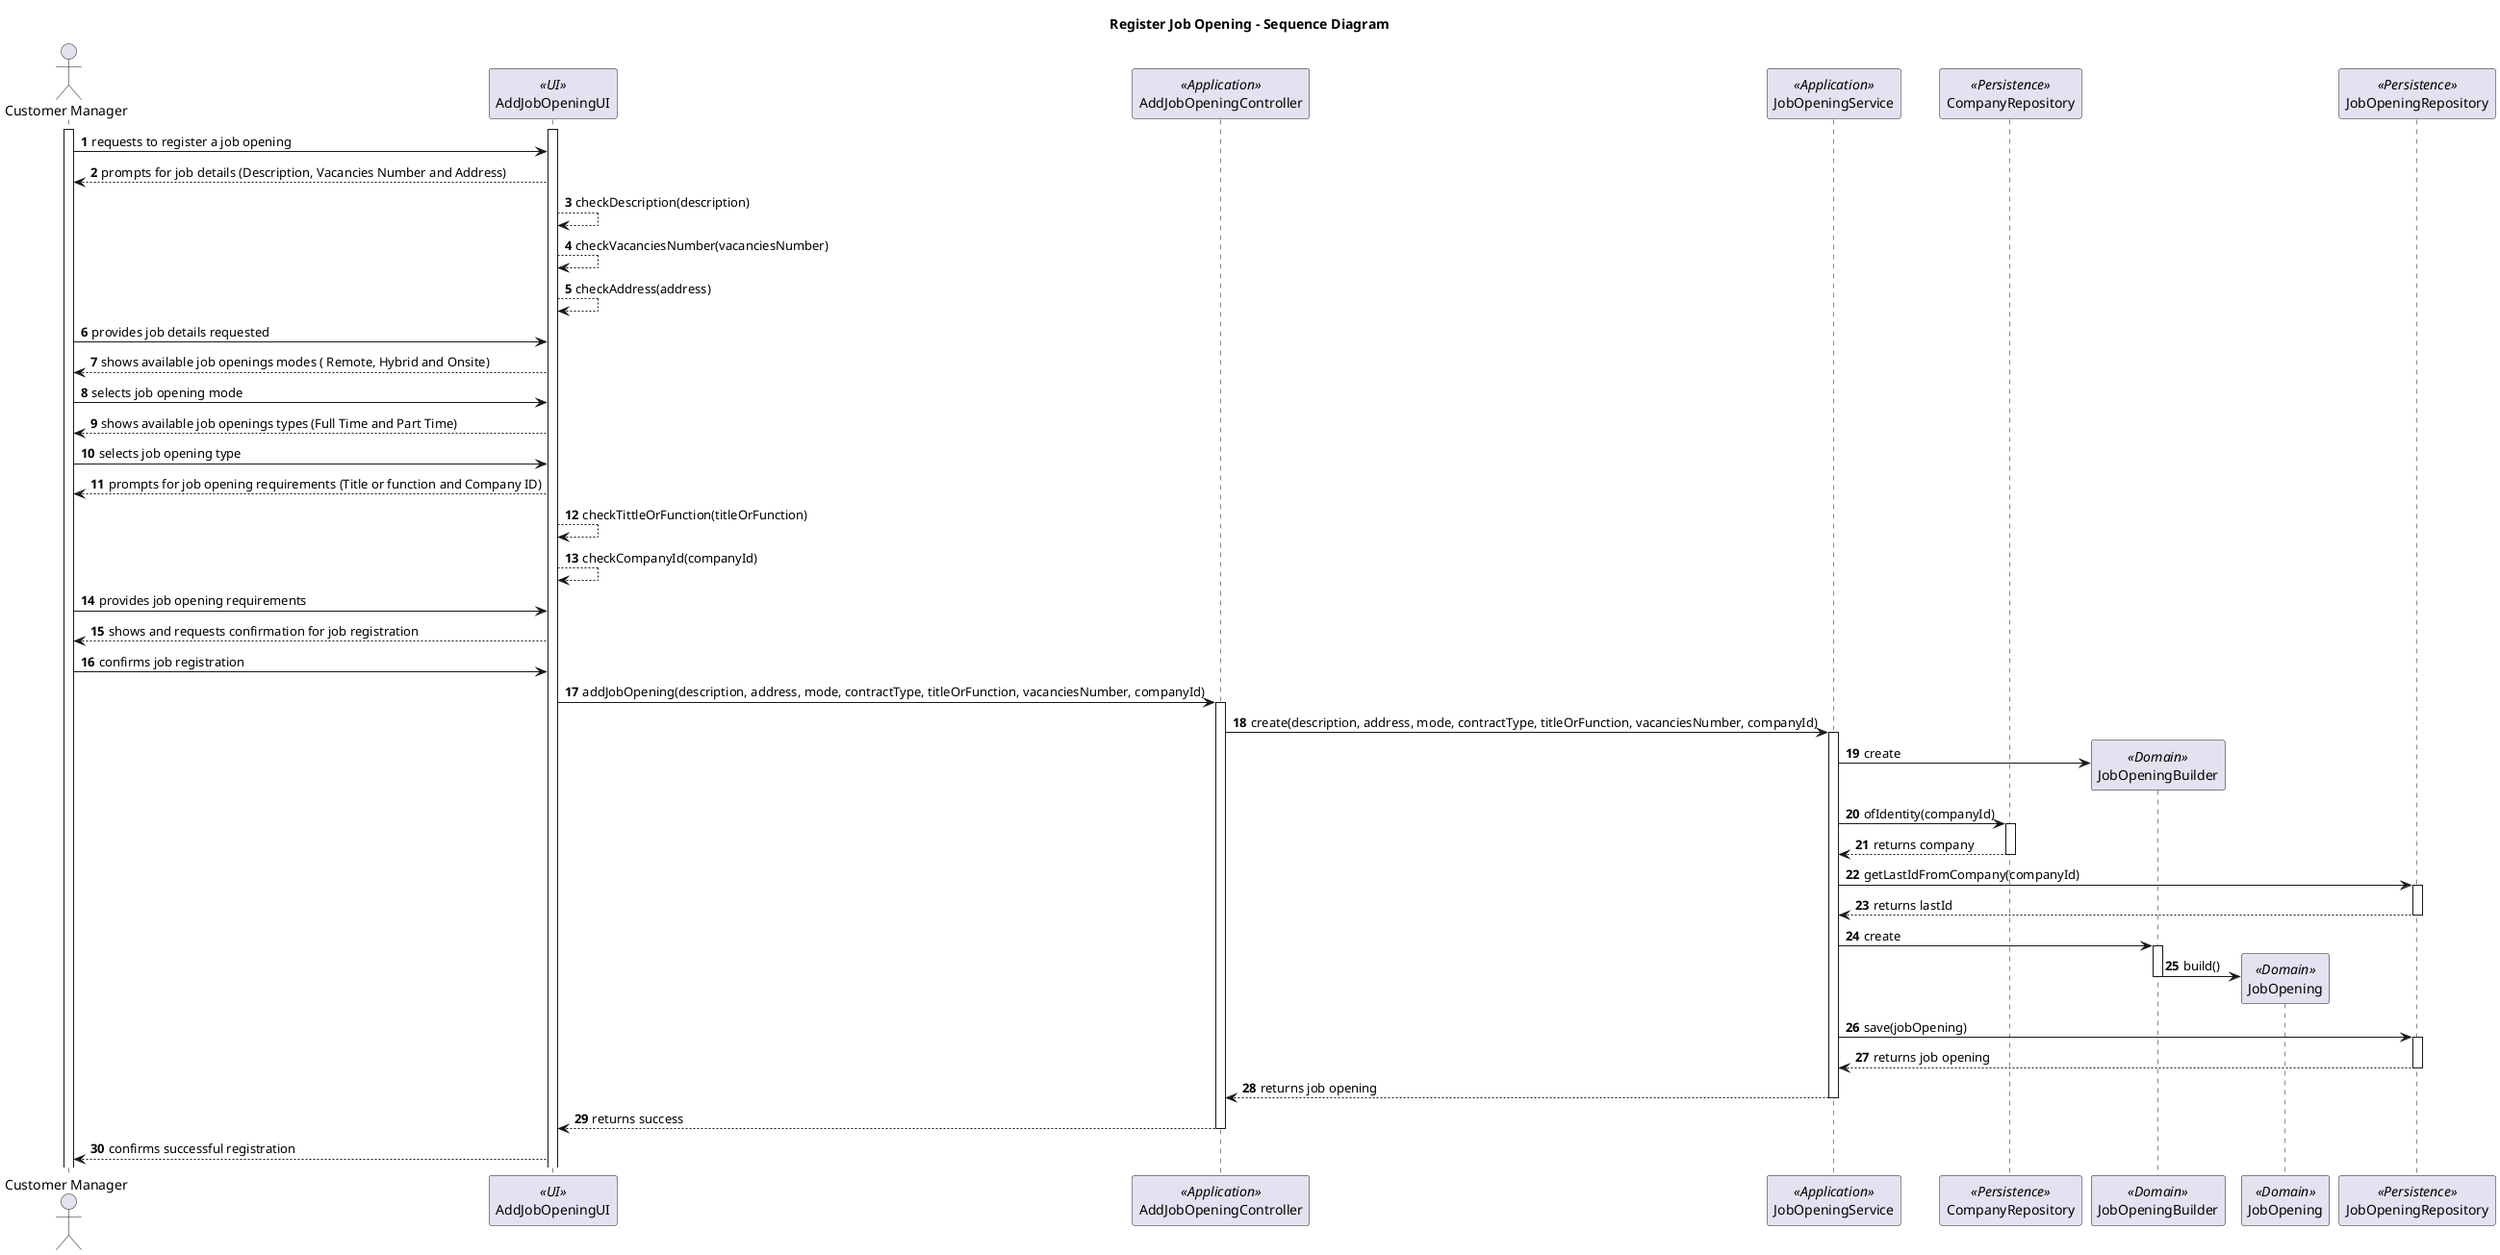 @startuml

title Register Job Opening - Sequence Diagram

autonumber
actor "Customer Manager" as M
participant AddJobOpeningUI  as UI <<UI>>
participant AddJobOpeningController as Controller <<Application>>
participant JobOpeningService as JS <<Application>>
participant CompanyRepository as CRepo <<Persistence>>
participant JobOpeningBuilder as JB <<Domain>>
participant JobOpening as JO <<Domain>>
participant JobOpeningRepository as JRepo <<Persistence>>

activate M
activate UI

M -> UI : requests to register a job opening

UI --> M : prompts for job details (Description, Vacancies Number and Address)

UI --> UI : checkDescription(description)

UI --> UI : checkVacanciesNumber(vacanciesNumber)

UI --> UI : checkAddress(address)

M -> UI : provides job details requested

UI --> M : shows available job openings modes ( Remote, Hybrid and Onsite)

M -> UI : selects job opening mode

UI --> M : shows available job openings types (Full Time and Part Time)

M -> UI : selects job opening type

UI --> M :  prompts for job opening requirements (Title or function and Company ID)

UI --> UI: checkTittleOrFunction(titleOrFunction)

UI --> UI: checkCompanyId(companyId)

M -> UI : provides job opening requirements

UI --> M : shows and requests confirmation for job registration

M -> UI : confirms job registration

UI -> Controller: addJobOpening(description, address, mode, contractType, titleOrFunction, vacanciesNumber, companyId)

activate Controller

Controller -> JS : create(description, address, mode, contractType, titleOrFunction, vacanciesNumber, companyId)

activate JS

JS -> JB**: create

JS -> CRepo: ofIdentity(companyId)

activate CRepo

CRepo --> JS: returns company

deactivate CRepo

JS -> JRepo: getLastIdFromCompany(companyId)

activate JRepo

JRepo --> JS: returns lastId

deactivate JRepo

'Controller -> JB: withDescription(description)
'Controller -> JB: withAddress(address)
'Controller -> JB: withMode(mode)
'Controller -> JB: withContractType(contractType)
'Controller -> JB: withTitleOrFunction(titleOrFunction)
'Controller -> JB: withVacanciesNumber(vacanciesNumber)
'Controller -> JB: withCompanyId(companyId)


deactivate JRepo
JS -> JB: create

activate JB

JB -> JO**: build()

deactivate JB





JS -> JRepo: save(jobOpening)


activate JRepo

JRepo --> JS: returns job opening

deactivate JRepo

JS --> Controller: returns job opening

deactivate JS

deactivate JB


deactivate JRepo
Controller --> UI: returns success
deactivate Controller

UI --> M: confirms successful registration

@enduml